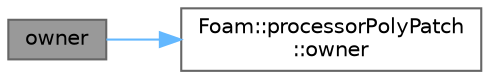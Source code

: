 digraph "owner"
{
 // LATEX_PDF_SIZE
  bgcolor="transparent";
  edge [fontname=Helvetica,fontsize=10,labelfontname=Helvetica,labelfontsize=10];
  node [fontname=Helvetica,fontsize=10,shape=box,height=0.2,width=0.4];
  rankdir="LR";
  Node1 [id="Node000001",label="owner",height=0.2,width=0.4,color="gray40", fillcolor="grey60", style="filled", fontcolor="black",tooltip=" "];
  Node1 -> Node2 [id="edge1_Node000001_Node000002",color="steelblue1",style="solid",tooltip=" "];
  Node2 [id="Node000002",label="Foam::processorPolyPatch\l::owner",height=0.2,width=0.4,color="grey40", fillcolor="white", style="filled",URL="$classFoam_1_1processorPolyPatch.html#a357c5e37e5d7c583fa172625b8c11009",tooltip=" "];
}
